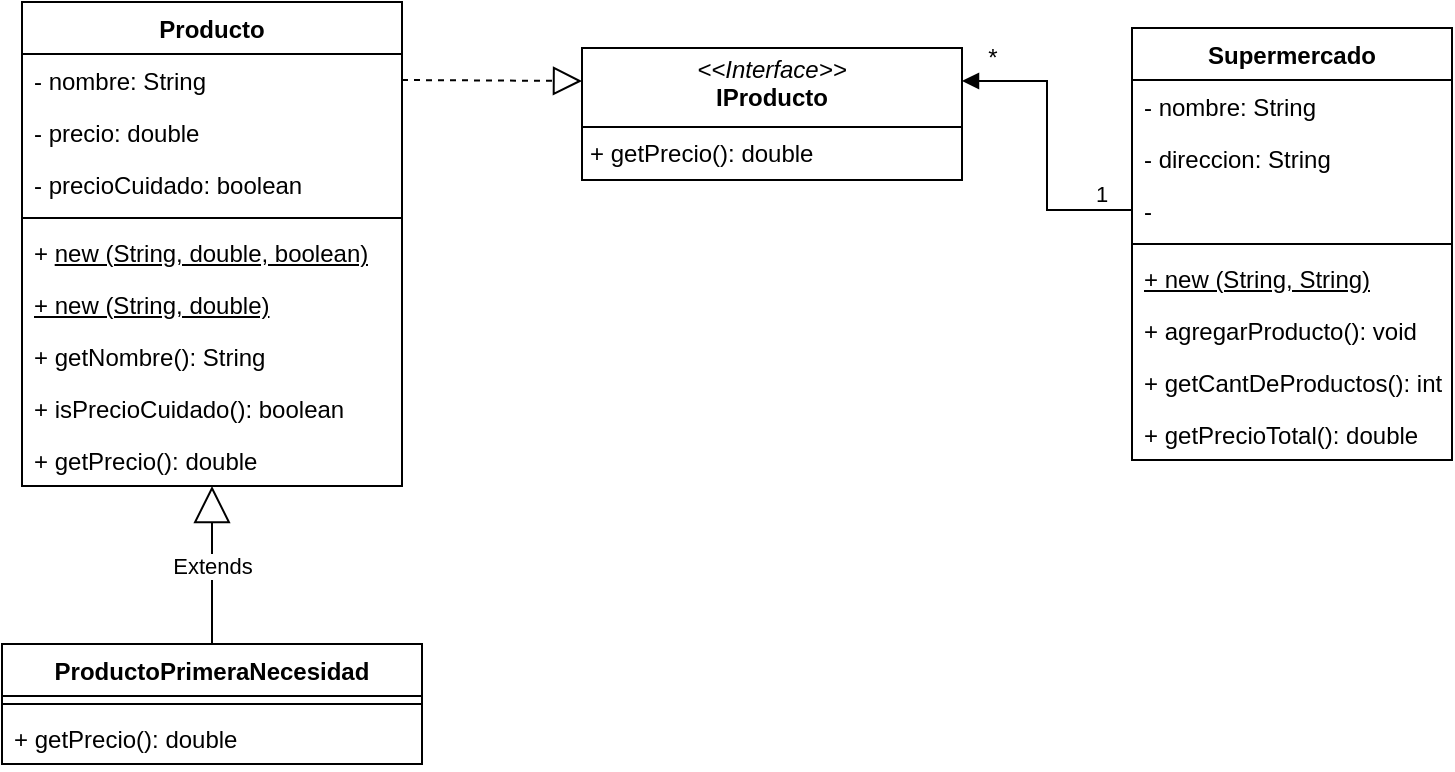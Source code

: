 <mxfile version="26.2.14">
  <diagram id="C5RBs43oDa-KdzZeNtuy" name="Page-1">
    <mxGraphModel dx="1111" dy="471" grid="1" gridSize="10" guides="1" tooltips="1" connect="1" arrows="1" fold="1" page="1" pageScale="1" pageWidth="827" pageHeight="1169" math="0" shadow="0">
      <root>
        <mxCell id="WIyWlLk6GJQsqaUBKTNV-0" />
        <mxCell id="WIyWlLk6GJQsqaUBKTNV-1" parent="WIyWlLk6GJQsqaUBKTNV-0" />
        <mxCell id="ktZeLlS40uCtY9vYBL32-0" value="Producto" style="swimlane;fontStyle=1;align=center;verticalAlign=top;childLayout=stackLayout;horizontal=1;startSize=26;horizontalStack=0;resizeParent=1;resizeParentMax=0;resizeLast=0;collapsible=1;marginBottom=0;whiteSpace=wrap;html=1;" vertex="1" parent="WIyWlLk6GJQsqaUBKTNV-1">
          <mxGeometry x="35" y="234" width="190" height="242" as="geometry" />
        </mxCell>
        <mxCell id="ktZeLlS40uCtY9vYBL32-1" value="- nombre: String&lt;div&gt;&lt;br&gt;&lt;/div&gt;" style="text;strokeColor=none;fillColor=none;align=left;verticalAlign=top;spacingLeft=4;spacingRight=4;overflow=hidden;rotatable=0;points=[[0,0.5],[1,0.5]];portConstraint=eastwest;whiteSpace=wrap;html=1;" vertex="1" parent="ktZeLlS40uCtY9vYBL32-0">
          <mxGeometry y="26" width="190" height="26" as="geometry" />
        </mxCell>
        <mxCell id="ktZeLlS40uCtY9vYBL32-19" value="- precio: double" style="text;strokeColor=none;fillColor=none;align=left;verticalAlign=top;spacingLeft=4;spacingRight=4;overflow=hidden;rotatable=0;points=[[0,0.5],[1,0.5]];portConstraint=eastwest;whiteSpace=wrap;html=1;" vertex="1" parent="ktZeLlS40uCtY9vYBL32-0">
          <mxGeometry y="52" width="190" height="26" as="geometry" />
        </mxCell>
        <mxCell id="ktZeLlS40uCtY9vYBL32-20" value="- precioCuidado: boolean" style="text;strokeColor=none;fillColor=none;align=left;verticalAlign=top;spacingLeft=4;spacingRight=4;overflow=hidden;rotatable=0;points=[[0,0.5],[1,0.5]];portConstraint=eastwest;whiteSpace=wrap;html=1;" vertex="1" parent="ktZeLlS40uCtY9vYBL32-0">
          <mxGeometry y="78" width="190" height="26" as="geometry" />
        </mxCell>
        <mxCell id="ktZeLlS40uCtY9vYBL32-2" value="" style="line;strokeWidth=1;fillColor=none;align=left;verticalAlign=middle;spacingTop=-1;spacingLeft=3;spacingRight=3;rotatable=0;labelPosition=right;points=[];portConstraint=eastwest;strokeColor=inherit;" vertex="1" parent="ktZeLlS40uCtY9vYBL32-0">
          <mxGeometry y="104" width="190" height="8" as="geometry" />
        </mxCell>
        <mxCell id="ktZeLlS40uCtY9vYBL32-28" value="+ &lt;u&gt;new (String, double, boolean)&lt;/u&gt;" style="text;strokeColor=none;fillColor=none;align=left;verticalAlign=top;spacingLeft=4;spacingRight=4;overflow=hidden;rotatable=0;points=[[0,0.5],[1,0.5]];portConstraint=eastwest;whiteSpace=wrap;html=1;" vertex="1" parent="ktZeLlS40uCtY9vYBL32-0">
          <mxGeometry y="112" width="190" height="26" as="geometry" />
        </mxCell>
        <mxCell id="ktZeLlS40uCtY9vYBL32-29" value="&lt;u&gt;+ new (String, double)&lt;/u&gt;" style="text;strokeColor=none;fillColor=none;align=left;verticalAlign=top;spacingLeft=4;spacingRight=4;overflow=hidden;rotatable=0;points=[[0,0.5],[1,0.5]];portConstraint=eastwest;whiteSpace=wrap;html=1;" vertex="1" parent="ktZeLlS40uCtY9vYBL32-0">
          <mxGeometry y="138" width="190" height="26" as="geometry" />
        </mxCell>
        <mxCell id="ktZeLlS40uCtY9vYBL32-30" value="+ getNombre(): String" style="text;strokeColor=none;fillColor=none;align=left;verticalAlign=top;spacingLeft=4;spacingRight=4;overflow=hidden;rotatable=0;points=[[0,0.5],[1,0.5]];portConstraint=eastwest;whiteSpace=wrap;html=1;" vertex="1" parent="ktZeLlS40uCtY9vYBL32-0">
          <mxGeometry y="164" width="190" height="26" as="geometry" />
        </mxCell>
        <mxCell id="ktZeLlS40uCtY9vYBL32-31" value="+ isPrecioCuidado(): boolean" style="text;strokeColor=none;fillColor=none;align=left;verticalAlign=top;spacingLeft=4;spacingRight=4;overflow=hidden;rotatable=0;points=[[0,0.5],[1,0.5]];portConstraint=eastwest;whiteSpace=wrap;html=1;" vertex="1" parent="ktZeLlS40uCtY9vYBL32-0">
          <mxGeometry y="190" width="190" height="26" as="geometry" />
        </mxCell>
        <mxCell id="ktZeLlS40uCtY9vYBL32-3" value="+ getPrecio(): double" style="text;strokeColor=none;fillColor=none;align=left;verticalAlign=top;spacingLeft=4;spacingRight=4;overflow=hidden;rotatable=0;points=[[0,0.5],[1,0.5]];portConstraint=eastwest;whiteSpace=wrap;html=1;" vertex="1" parent="ktZeLlS40uCtY9vYBL32-0">
          <mxGeometry y="216" width="190" height="26" as="geometry" />
        </mxCell>
        <mxCell id="ktZeLlS40uCtY9vYBL32-4" value="ProductoPrimeraNecesidad" style="swimlane;fontStyle=1;align=center;verticalAlign=top;childLayout=stackLayout;horizontal=1;startSize=26;horizontalStack=0;resizeParent=1;resizeParentMax=0;resizeLast=0;collapsible=1;marginBottom=0;whiteSpace=wrap;html=1;" vertex="1" parent="WIyWlLk6GJQsqaUBKTNV-1">
          <mxGeometry x="25" y="555" width="210" height="60" as="geometry" />
        </mxCell>
        <mxCell id="ktZeLlS40uCtY9vYBL32-6" value="" style="line;strokeWidth=1;fillColor=none;align=left;verticalAlign=middle;spacingTop=-1;spacingLeft=3;spacingRight=3;rotatable=0;labelPosition=right;points=[];portConstraint=eastwest;strokeColor=inherit;" vertex="1" parent="ktZeLlS40uCtY9vYBL32-4">
          <mxGeometry y="26" width="210" height="8" as="geometry" />
        </mxCell>
        <mxCell id="ktZeLlS40uCtY9vYBL32-7" value="+ getPrecio(): double" style="text;strokeColor=none;fillColor=none;align=left;verticalAlign=top;spacingLeft=4;spacingRight=4;overflow=hidden;rotatable=0;points=[[0,0.5],[1,0.5]];portConstraint=eastwest;whiteSpace=wrap;html=1;" vertex="1" parent="ktZeLlS40uCtY9vYBL32-4">
          <mxGeometry y="34" width="210" height="26" as="geometry" />
        </mxCell>
        <mxCell id="ktZeLlS40uCtY9vYBL32-8" value="Supermercado&lt;div&gt;&lt;br&gt;&lt;/div&gt;" style="swimlane;fontStyle=1;align=center;verticalAlign=top;childLayout=stackLayout;horizontal=1;startSize=26;horizontalStack=0;resizeParent=1;resizeParentMax=0;resizeLast=0;collapsible=1;marginBottom=0;whiteSpace=wrap;html=1;" vertex="1" parent="WIyWlLk6GJQsqaUBKTNV-1">
          <mxGeometry x="590" y="247" width="160" height="216" as="geometry" />
        </mxCell>
        <mxCell id="ktZeLlS40uCtY9vYBL32-9" value="- nombre: String" style="text;strokeColor=none;fillColor=none;align=left;verticalAlign=top;spacingLeft=4;spacingRight=4;overflow=hidden;rotatable=0;points=[[0,0.5],[1,0.5]];portConstraint=eastwest;whiteSpace=wrap;html=1;" vertex="1" parent="ktZeLlS40uCtY9vYBL32-8">
          <mxGeometry y="26" width="160" height="26" as="geometry" />
        </mxCell>
        <mxCell id="ktZeLlS40uCtY9vYBL32-21" value="- direccion: String" style="text;strokeColor=none;fillColor=none;align=left;verticalAlign=top;spacingLeft=4;spacingRight=4;overflow=hidden;rotatable=0;points=[[0,0.5],[1,0.5]];portConstraint=eastwest;whiteSpace=wrap;html=1;" vertex="1" parent="ktZeLlS40uCtY9vYBL32-8">
          <mxGeometry y="52" width="160" height="26" as="geometry" />
        </mxCell>
        <mxCell id="ktZeLlS40uCtY9vYBL32-22" value="-&amp;nbsp;" style="text;strokeColor=none;fillColor=none;align=left;verticalAlign=top;spacingLeft=4;spacingRight=4;overflow=hidden;rotatable=0;points=[[0,0.5],[1,0.5]];portConstraint=eastwest;whiteSpace=wrap;html=1;" vertex="1" parent="ktZeLlS40uCtY9vYBL32-8">
          <mxGeometry y="78" width="160" height="26" as="geometry" />
        </mxCell>
        <mxCell id="ktZeLlS40uCtY9vYBL32-10" value="" style="line;strokeWidth=1;fillColor=none;align=left;verticalAlign=middle;spacingTop=-1;spacingLeft=3;spacingRight=3;rotatable=0;labelPosition=right;points=[];portConstraint=eastwest;strokeColor=inherit;" vertex="1" parent="ktZeLlS40uCtY9vYBL32-8">
          <mxGeometry y="104" width="160" height="8" as="geometry" />
        </mxCell>
        <mxCell id="ktZeLlS40uCtY9vYBL32-33" value="&lt;u&gt;+ new (String, String)&lt;/u&gt;" style="text;strokeColor=none;fillColor=none;align=left;verticalAlign=top;spacingLeft=4;spacingRight=4;overflow=hidden;rotatable=0;points=[[0,0.5],[1,0.5]];portConstraint=eastwest;whiteSpace=wrap;html=1;" vertex="1" parent="ktZeLlS40uCtY9vYBL32-8">
          <mxGeometry y="112" width="160" height="26" as="geometry" />
        </mxCell>
        <mxCell id="ktZeLlS40uCtY9vYBL32-32" value="+ agregarProducto(): void" style="text;strokeColor=none;fillColor=none;align=left;verticalAlign=top;spacingLeft=4;spacingRight=4;overflow=hidden;rotatable=0;points=[[0,0.5],[1,0.5]];portConstraint=eastwest;whiteSpace=wrap;html=1;" vertex="1" parent="ktZeLlS40uCtY9vYBL32-8">
          <mxGeometry y="138" width="160" height="26" as="geometry" />
        </mxCell>
        <mxCell id="ktZeLlS40uCtY9vYBL32-11" value="+ getCantDeProductos(): int" style="text;strokeColor=none;fillColor=none;align=left;verticalAlign=top;spacingLeft=4;spacingRight=4;overflow=hidden;rotatable=0;points=[[0,0.5],[1,0.5]];portConstraint=eastwest;whiteSpace=wrap;html=1;" vertex="1" parent="ktZeLlS40uCtY9vYBL32-8">
          <mxGeometry y="164" width="160" height="26" as="geometry" />
        </mxCell>
        <mxCell id="ktZeLlS40uCtY9vYBL32-26" value="+ getPrecioTotal(): double" style="text;strokeColor=none;fillColor=none;align=left;verticalAlign=top;spacingLeft=4;spacingRight=4;overflow=hidden;rotatable=0;points=[[0,0.5],[1,0.5]];portConstraint=eastwest;whiteSpace=wrap;html=1;" vertex="1" parent="ktZeLlS40uCtY9vYBL32-8">
          <mxGeometry y="190" width="160" height="26" as="geometry" />
        </mxCell>
        <mxCell id="ktZeLlS40uCtY9vYBL32-12" value="&lt;p style=&quot;margin:0px;margin-top:4px;text-align:center;&quot;&gt;&lt;i&gt;&amp;lt;&amp;lt;Interface&amp;gt;&amp;gt;&lt;/i&gt;&lt;br&gt;&lt;b&gt;IProducto&lt;/b&gt;&lt;/p&gt;&lt;hr size=&quot;1&quot; style=&quot;border-style:solid;&quot;&gt;&lt;p style=&quot;margin:0px;margin-left:4px;&quot;&gt;+ getPrecio(): double&lt;br&gt;&lt;/p&gt;" style="verticalAlign=top;align=left;overflow=fill;html=1;whiteSpace=wrap;" vertex="1" parent="WIyWlLk6GJQsqaUBKTNV-1">
          <mxGeometry x="315" y="257" width="190" height="66" as="geometry" />
        </mxCell>
        <mxCell id="ktZeLlS40uCtY9vYBL32-14" value="Extends" style="endArrow=block;endSize=16;endFill=0;html=1;rounded=0;exitX=0.5;exitY=0;exitDx=0;exitDy=0;" edge="1" parent="WIyWlLk6GJQsqaUBKTNV-1" source="ktZeLlS40uCtY9vYBL32-4" target="ktZeLlS40uCtY9vYBL32-0">
          <mxGeometry width="160" relative="1" as="geometry">
            <mxPoint x="330" y="350" as="sourcePoint" />
            <mxPoint x="490" y="350" as="targetPoint" />
          </mxGeometry>
        </mxCell>
        <mxCell id="ktZeLlS40uCtY9vYBL32-15" value="" style="endArrow=block;dashed=1;endFill=0;endSize=12;html=1;rounded=0;exitX=1;exitY=0.5;exitDx=0;exitDy=0;entryX=0;entryY=0.25;entryDx=0;entryDy=0;" edge="1" parent="WIyWlLk6GJQsqaUBKTNV-1" source="ktZeLlS40uCtY9vYBL32-1" target="ktZeLlS40uCtY9vYBL32-12">
          <mxGeometry width="160" relative="1" as="geometry">
            <mxPoint x="330" y="350" as="sourcePoint" />
            <mxPoint x="490" y="350" as="targetPoint" />
          </mxGeometry>
        </mxCell>
        <mxCell id="ktZeLlS40uCtY9vYBL32-23" value="" style="endArrow=block;endFill=1;html=1;edgeStyle=orthogonalEdgeStyle;align=left;verticalAlign=top;rounded=0;exitX=0;exitY=0.5;exitDx=0;exitDy=0;entryX=1;entryY=0.25;entryDx=0;entryDy=0;" edge="1" parent="WIyWlLk6GJQsqaUBKTNV-1" source="ktZeLlS40uCtY9vYBL32-22" target="ktZeLlS40uCtY9vYBL32-12">
          <mxGeometry x="-1" relative="1" as="geometry">
            <mxPoint x="330" y="350" as="sourcePoint" />
            <mxPoint x="490" y="350" as="targetPoint" />
          </mxGeometry>
        </mxCell>
        <mxCell id="ktZeLlS40uCtY9vYBL32-24" value="1" style="edgeLabel;resizable=0;html=1;align=left;verticalAlign=bottom;" connectable="0" vertex="1" parent="ktZeLlS40uCtY9vYBL32-23">
          <mxGeometry x="-1" relative="1" as="geometry">
            <mxPoint x="-20" as="offset" />
          </mxGeometry>
        </mxCell>
        <mxCell id="ktZeLlS40uCtY9vYBL32-25" value="*" style="text;html=1;align=center;verticalAlign=middle;resizable=0;points=[];autosize=1;strokeColor=none;fillColor=none;" vertex="1" parent="WIyWlLk6GJQsqaUBKTNV-1">
          <mxGeometry x="505" y="247" width="30" height="30" as="geometry" />
        </mxCell>
      </root>
    </mxGraphModel>
  </diagram>
</mxfile>
